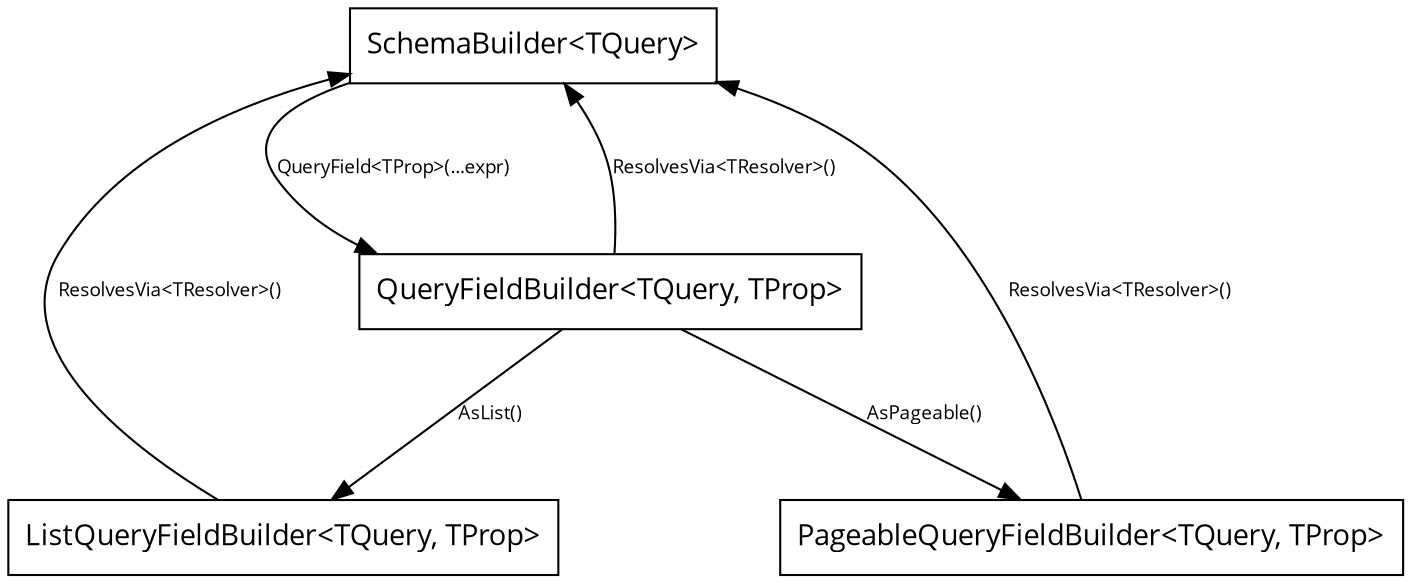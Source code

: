 digraph {
    nodesep=1
    ranksep=1
    node [fontname="Open Sans";shape=box]
    edge [fontname="Open Sans";fontsize=9]

    schemabuilder [label="SchemaBuilder<TQuery>"]
    queryfieldbuilder [label="QueryFieldBuilder<TQuery, TProp>"]
    listqueryfieldbuilder [label="ListQueryFieldBuilder<TQuery, TProp>"]
    pageablequeryfieldbuilder [label="PageableQueryFieldBuilder<TQuery, TProp>"]

    schemabuilder -> queryfieldbuilder [label="QueryField<TProp>(...expr)              "]

    queryfieldbuilder -> schemabuilder [label="ResolvesVia<TResolver>()"]
    queryfieldbuilder -> listqueryfieldbuilder [label="AsList()"]

    schemabuilder -> listqueryfieldbuilder [label="ResolvesVia<TResolver>()";dir=back]
    schemabuilder  -> pageablequeryfieldbuilder[label="ResolvesVia<TResolver>()";dir=back]

    queryfieldbuilder -> pageablequeryfieldbuilder [label="AsPageable()"]

    {
        rank=same;
    }
}